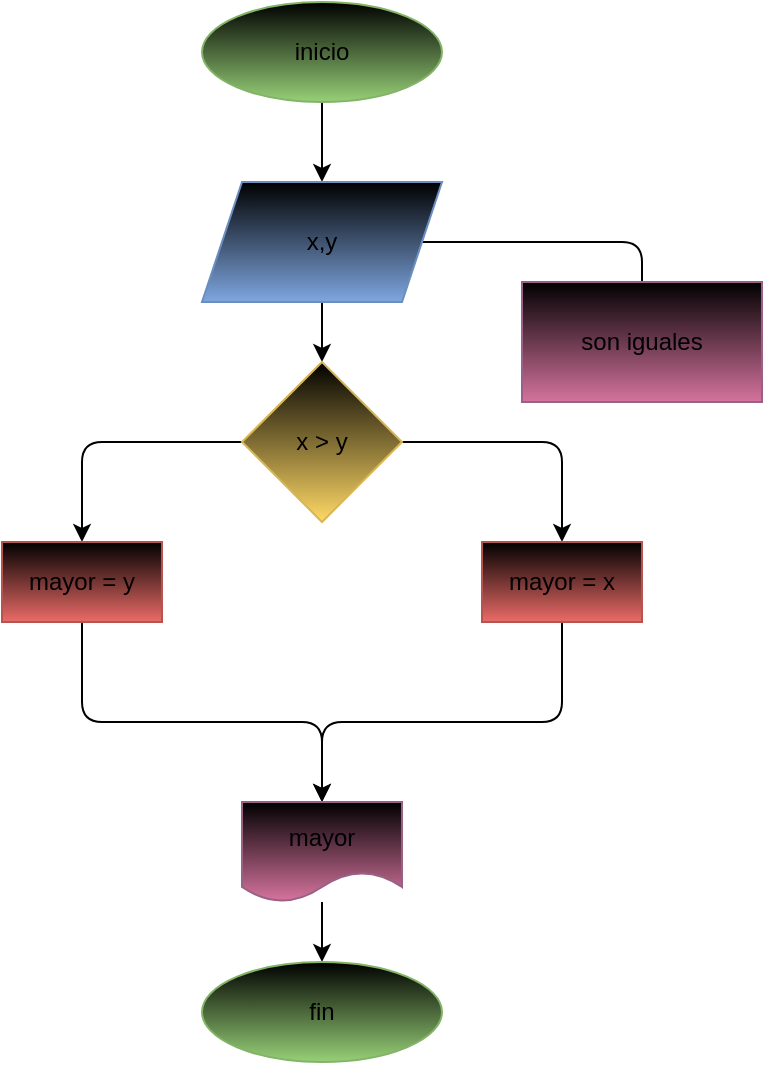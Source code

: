 <mxfile>
    <diagram id="lNw_cP4LEt081Gj_snd0" name="Página-1">
        <mxGraphModel dx="662" dy="411" grid="1" gridSize="10" guides="1" tooltips="1" connect="1" arrows="1" fold="1" page="1" pageScale="1" pageWidth="827" pageHeight="1169" math="0" shadow="0">
            <root>
                <mxCell id="0"/>
                <mxCell id="1" parent="0"/>
                <mxCell id="3" style="edgeStyle=none;html=1;" parent="1" source="2" edge="1">
                    <mxGeometry relative="1" as="geometry">
                        <mxPoint x="320" y="130" as="targetPoint"/>
                    </mxGeometry>
                </mxCell>
                <mxCell id="2" value="inicio" style="ellipse;whiteSpace=wrap;html=1;fillColor=#000000;gradientColor=#97d077;strokeColor=#82b366;" parent="1" vertex="1">
                    <mxGeometry x="260" y="40" width="120" height="50" as="geometry"/>
                </mxCell>
                <mxCell id="5" style="edgeStyle=none;html=1;" parent="1" source="4" edge="1">
                    <mxGeometry relative="1" as="geometry">
                        <mxPoint x="320" y="220" as="targetPoint"/>
                    </mxGeometry>
                </mxCell>
                <mxCell id="11" style="edgeStyle=none;html=1;" parent="1" source="4" edge="1">
                    <mxGeometry relative="1" as="geometry">
                        <mxPoint x="480" y="210" as="targetPoint"/>
                        <Array as="points">
                            <mxPoint x="480" y="160"/>
                        </Array>
                    </mxGeometry>
                </mxCell>
                <mxCell id="4" value="x,y" style="shape=parallelogram;perimeter=parallelogramPerimeter;whiteSpace=wrap;html=1;fixedSize=1;fillColor=#000000;gradientColor=#7ea6e0;strokeColor=#6c8ebf;" parent="1" vertex="1">
                    <mxGeometry x="260" y="130" width="120" height="60" as="geometry"/>
                </mxCell>
                <mxCell id="7" style="edgeStyle=none;html=1;" parent="1" source="6" edge="1">
                    <mxGeometry relative="1" as="geometry">
                        <mxPoint x="440" y="310" as="targetPoint"/>
                        <Array as="points">
                            <mxPoint x="440" y="260"/>
                            <mxPoint x="440" y="290"/>
                        </Array>
                    </mxGeometry>
                </mxCell>
                <mxCell id="XajPz9CYiRdqiBeXRI6i-11" style="edgeStyle=none;html=1;entryX=0.5;entryY=0;entryDx=0;entryDy=0;" parent="1" source="6" target="10" edge="1">
                    <mxGeometry relative="1" as="geometry">
                        <Array as="points">
                            <mxPoint x="200" y="260"/>
                        </Array>
                    </mxGeometry>
                </mxCell>
                <mxCell id="6" value="x &amp;gt; y" style="rhombus;whiteSpace=wrap;html=1;fillColor=#000000;gradientColor=#ffd966;strokeColor=#d6b656;" parent="1" vertex="1">
                    <mxGeometry x="280" y="220" width="80" height="80" as="geometry"/>
                </mxCell>
                <mxCell id="XajPz9CYiRdqiBeXRI6i-13" style="edgeStyle=none;html=1;" parent="1" source="9" edge="1">
                    <mxGeometry relative="1" as="geometry">
                        <mxPoint x="320" y="440" as="targetPoint"/>
                        <Array as="points">
                            <mxPoint x="440" y="400"/>
                            <mxPoint x="320" y="400"/>
                        </Array>
                    </mxGeometry>
                </mxCell>
                <mxCell id="9" value="mayor = x" style="whiteSpace=wrap;html=1;fillColor=#000000;gradientColor=#ea6b66;strokeColor=#b85450;" parent="1" vertex="1">
                    <mxGeometry x="400" y="310" width="80" height="40" as="geometry"/>
                </mxCell>
                <mxCell id="XajPz9CYiRdqiBeXRI6i-12" style="edgeStyle=none;html=1;" parent="1" source="10" edge="1">
                    <mxGeometry relative="1" as="geometry">
                        <mxPoint x="320" y="440" as="targetPoint"/>
                        <Array as="points">
                            <mxPoint x="200" y="400"/>
                            <mxPoint x="320" y="400"/>
                        </Array>
                    </mxGeometry>
                </mxCell>
                <mxCell id="10" value="mayor = y" style="whiteSpace=wrap;html=1;fillColor=#000000;gradientColor=#ea6b66;strokeColor=#b85450;" parent="1" vertex="1">
                    <mxGeometry x="160" y="310" width="80" height="40" as="geometry"/>
                </mxCell>
                <mxCell id="XajPz9CYiRdqiBeXRI6i-16" style="edgeStyle=none;html=1;entryX=0.5;entryY=0;entryDx=0;entryDy=0;" parent="1" source="XajPz9CYiRdqiBeXRI6i-14" target="XajPz9CYiRdqiBeXRI6i-15" edge="1">
                    <mxGeometry relative="1" as="geometry"/>
                </mxCell>
                <mxCell id="XajPz9CYiRdqiBeXRI6i-14" value="mayor" style="shape=document;whiteSpace=wrap;html=1;boundedLbl=1;fillColor=#000000;gradientColor=#d5739d;strokeColor=#996185;" parent="1" vertex="1">
                    <mxGeometry x="280" y="440" width="80" height="50" as="geometry"/>
                </mxCell>
                <mxCell id="XajPz9CYiRdqiBeXRI6i-15" value="fin" style="ellipse;whiteSpace=wrap;html=1;fillColor=#000000;gradientColor=#97d077;strokeColor=#82b366;" parent="1" vertex="1">
                    <mxGeometry x="260" y="520" width="120" height="50" as="geometry"/>
                </mxCell>
                <mxCell id="12" value="son iguales" style="whiteSpace=wrap;html=1;fillColor=#000000;gradientColor=#d5739d;strokeColor=#996185;" parent="1" vertex="1">
                    <mxGeometry x="420" y="180" width="120" height="60" as="geometry"/>
                </mxCell>
            </root>
        </mxGraphModel>
    </diagram>
    <diagram id="Xgt12NbCTrDHjk7BcQoY" name="Página-2">
        <mxGraphModel dx="662" dy="411" grid="1" gridSize="10" guides="1" tooltips="1" connect="1" arrows="1" fold="1" page="1" pageScale="1" pageWidth="827" pageHeight="1169" math="0" shadow="0">
            <root>
                <mxCell id="0"/>
                <mxCell id="1" parent="0"/>
            </root>
        </mxGraphModel>
    </diagram>
</mxfile>